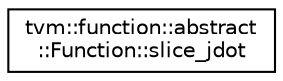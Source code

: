 digraph "Graphical Class Hierarchy"
{
 // LATEX_PDF_SIZE
  edge [fontname="Helvetica",fontsize="10",labelfontname="Helvetica",labelfontsize="10"];
  node [fontname="Helvetica",fontsize="10",shape=record];
  rankdir="LR";
  Node0 [label="tvm::function::abstract\l::Function::slice_jdot",height=0.2,width=0.4,color="black", fillcolor="white", style="filled",URL="$structtvm_1_1function_1_1abstract_1_1Function_1_1slice__jdot.html",tooltip=" "];
}
